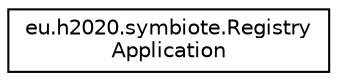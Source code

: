 digraph "Graphical Class Hierarchy"
{
  edge [fontname="Helvetica",fontsize="10",labelfontname="Helvetica",labelfontsize="10"];
  node [fontname="Helvetica",fontsize="10",shape=record];
  rankdir="LR";
  Node1 [label="eu.h2020.symbiote.Registry\lApplication",height=0.2,width=0.4,color="black", fillcolor="white", style="filled",URL="$classeu_1_1h2020_1_1symbiote_1_1RegistryApplication.html"];
}
